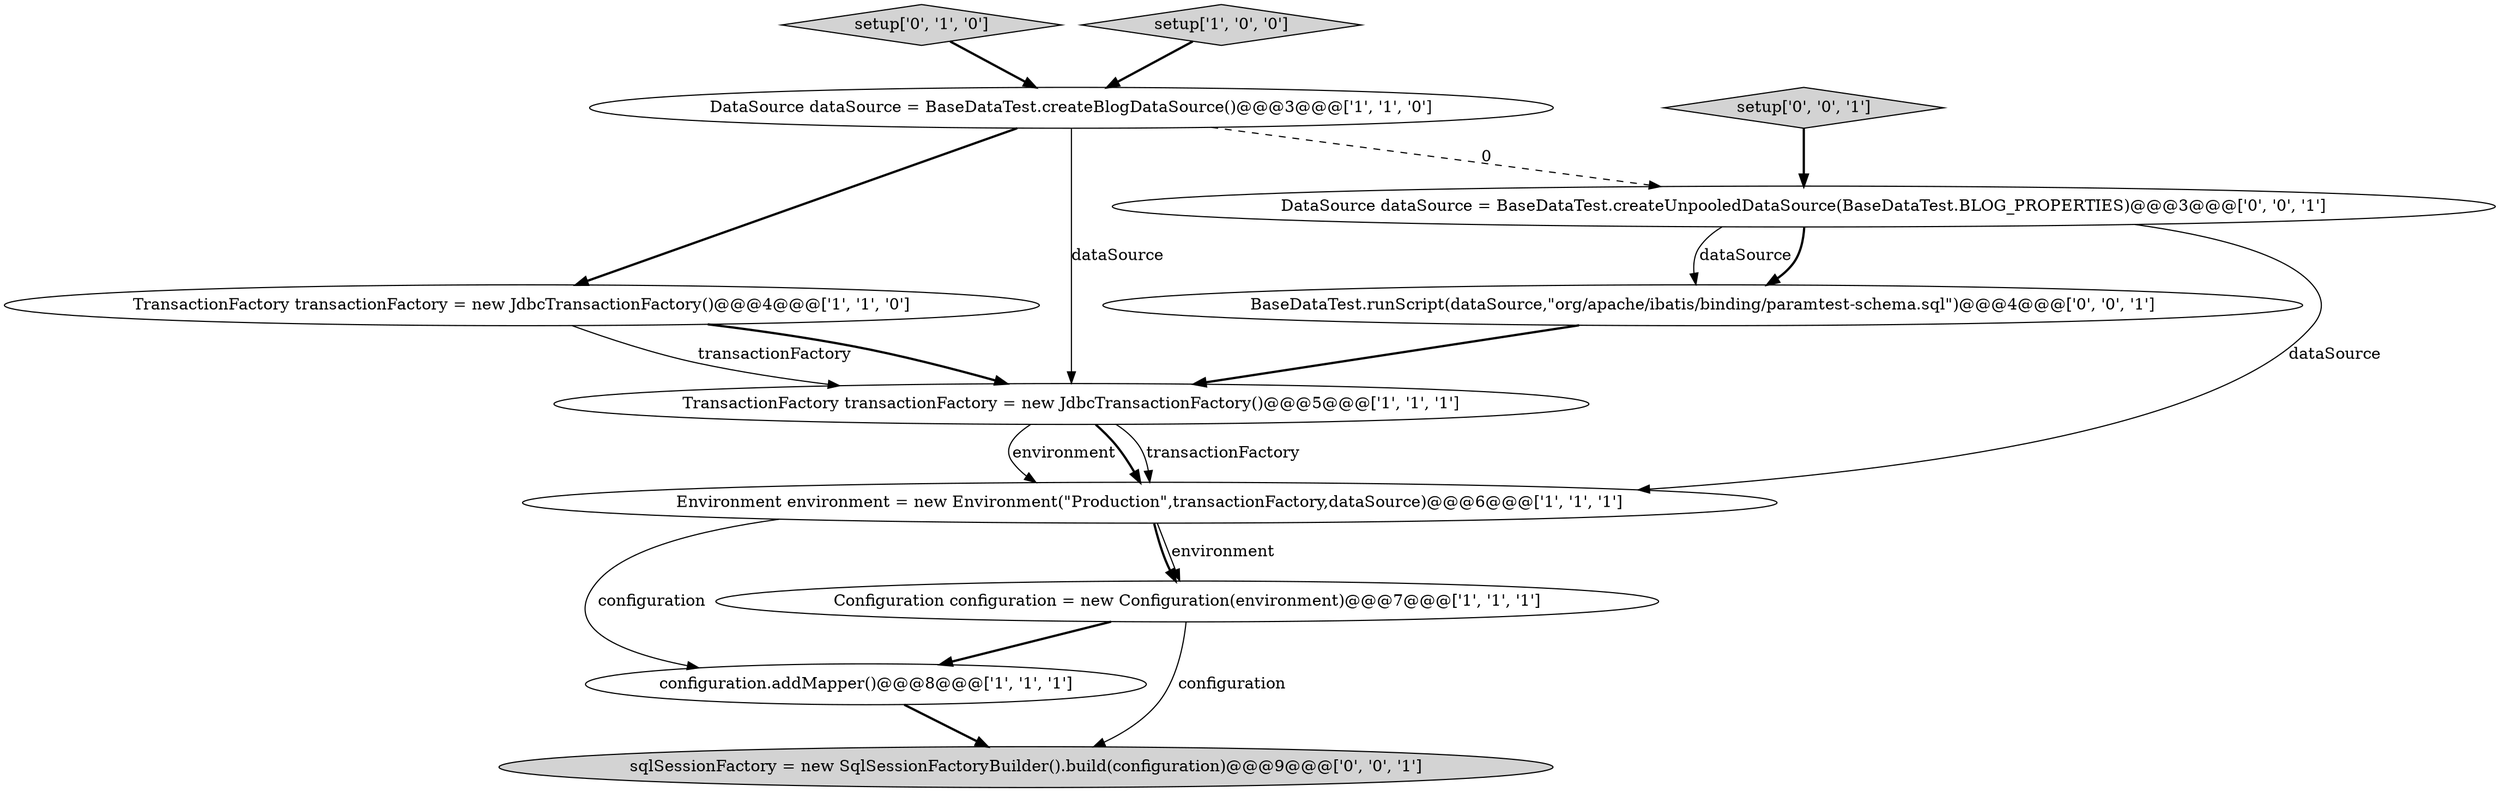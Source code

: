 digraph {
7 [style = filled, label = "setup['0', '1', '0']", fillcolor = lightgray, shape = diamond image = "AAA0AAABBB2BBB"];
4 [style = filled, label = "TransactionFactory transactionFactory = new JdbcTransactionFactory()@@@4@@@['1', '1', '0']", fillcolor = white, shape = ellipse image = "AAA0AAABBB1BBB"];
9 [style = filled, label = "setup['0', '0', '1']", fillcolor = lightgray, shape = diamond image = "AAA0AAABBB3BBB"];
11 [style = filled, label = "BaseDataTest.runScript(dataSource,\"org/apache/ibatis/binding/paramtest-schema.sql\")@@@4@@@['0', '0', '1']", fillcolor = white, shape = ellipse image = "AAA0AAABBB3BBB"];
3 [style = filled, label = "DataSource dataSource = BaseDataTest.createBlogDataSource()@@@3@@@['1', '1', '0']", fillcolor = white, shape = ellipse image = "AAA0AAABBB1BBB"];
6 [style = filled, label = "configuration.addMapper()@@@8@@@['1', '1', '1']", fillcolor = white, shape = ellipse image = "AAA0AAABBB1BBB"];
8 [style = filled, label = "sqlSessionFactory = new SqlSessionFactoryBuilder().build(configuration)@@@9@@@['0', '0', '1']", fillcolor = lightgray, shape = ellipse image = "AAA0AAABBB3BBB"];
0 [style = filled, label = "Configuration configuration = new Configuration(environment)@@@7@@@['1', '1', '1']", fillcolor = white, shape = ellipse image = "AAA0AAABBB1BBB"];
2 [style = filled, label = "Environment environment = new Environment(\"Production\",transactionFactory,dataSource)@@@6@@@['1', '1', '1']", fillcolor = white, shape = ellipse image = "AAA0AAABBB1BBB"];
1 [style = filled, label = "setup['1', '0', '0']", fillcolor = lightgray, shape = diamond image = "AAA0AAABBB1BBB"];
5 [style = filled, label = "TransactionFactory transactionFactory = new JdbcTransactionFactory()@@@5@@@['1', '1', '1']", fillcolor = white, shape = ellipse image = "AAA0AAABBB1BBB"];
10 [style = filled, label = "DataSource dataSource = BaseDataTest.createUnpooledDataSource(BaseDataTest.BLOG_PROPERTIES)@@@3@@@['0', '0', '1']", fillcolor = white, shape = ellipse image = "AAA0AAABBB3BBB"];
2->6 [style = solid, label="configuration"];
0->6 [style = bold, label=""];
1->3 [style = bold, label=""];
0->8 [style = solid, label="configuration"];
9->10 [style = bold, label=""];
3->4 [style = bold, label=""];
10->2 [style = solid, label="dataSource"];
7->3 [style = bold, label=""];
5->2 [style = solid, label="environment"];
11->5 [style = bold, label=""];
5->2 [style = bold, label=""];
2->0 [style = bold, label=""];
4->5 [style = solid, label="transactionFactory"];
6->8 [style = bold, label=""];
3->5 [style = solid, label="dataSource"];
3->10 [style = dashed, label="0"];
2->0 [style = solid, label="environment"];
4->5 [style = bold, label=""];
10->11 [style = solid, label="dataSource"];
5->2 [style = solid, label="transactionFactory"];
10->11 [style = bold, label=""];
}
